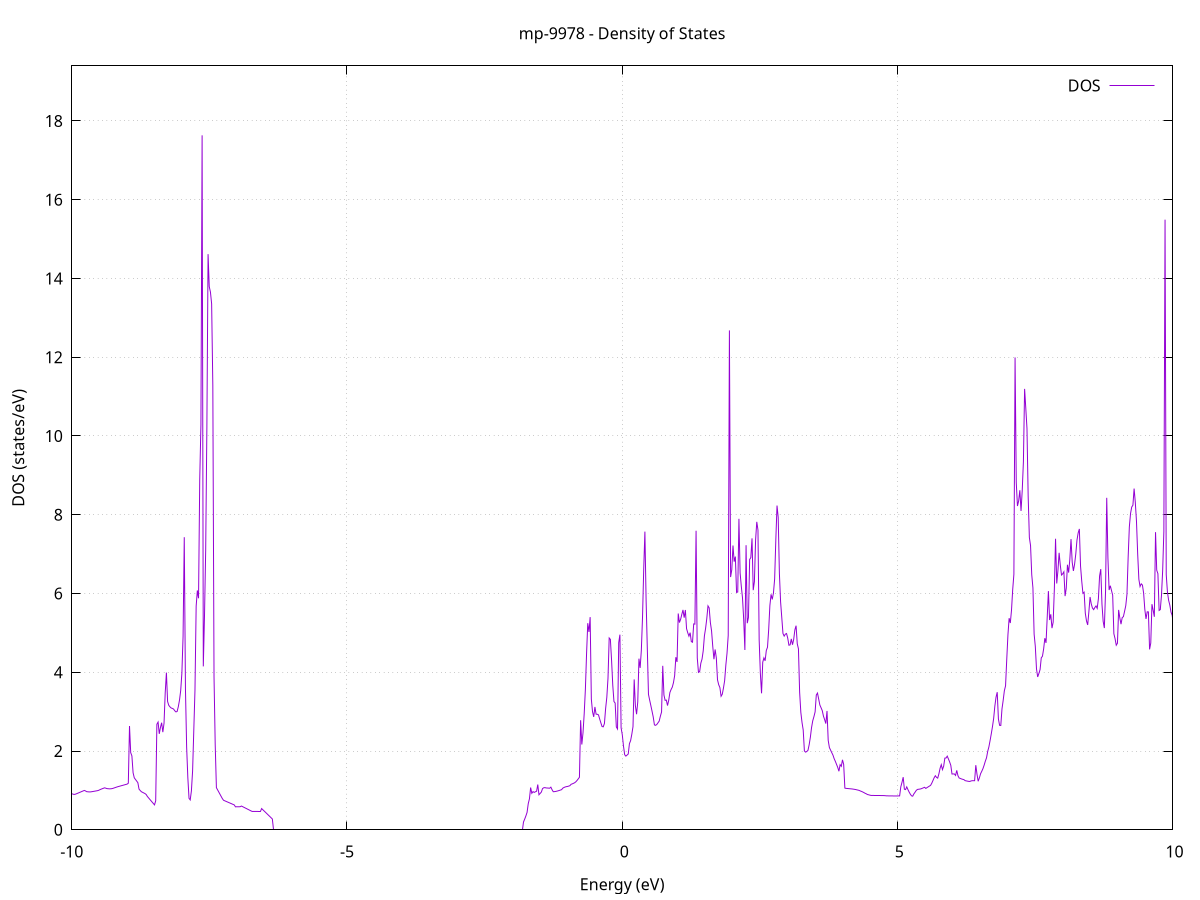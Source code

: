 set title 'mp-9978 - Density of States'
set xlabel 'Energy (eV)'
set ylabel 'DOS (states/eV)'
set grid
set xrange [-10:10]
set yrange [0:19.398]
set xzeroaxis lt -1
set terminal png size 800,600
set output 'mp-9978_dos_gnuplot.png'
plot '-' using 1:2 with lines title 'DOS'
-22.338800 0.000000
-22.317200 0.000000
-22.295500 0.000000
-22.273900 0.000000
-22.252300 0.000000
-22.230600 0.000000
-22.209000 0.000000
-22.187400 0.000000
-22.165800 0.000000
-22.144100 0.000000
-22.122500 0.000000
-22.100900 0.000000
-22.079300 0.000000
-22.057600 0.000000
-22.036000 0.000000
-22.014400 0.000000
-21.992700 0.000000
-21.971100 0.000000
-21.949500 0.000000
-21.927900 0.000000
-21.906200 0.000000
-21.884600 0.000000
-21.863000 0.000000
-21.841400 0.000000
-21.819700 0.000000
-21.798100 0.000000
-21.776500 0.000000
-21.754800 0.000000
-21.733200 0.000000
-21.711600 0.000000
-21.690000 0.000000
-21.668300 0.000000
-21.646700 0.000000
-21.625100 0.000000
-21.603400 0.000000
-21.581800 0.000000
-21.560200 0.000000
-21.538600 0.000000
-21.516900 0.000000
-21.495300 0.000000
-21.473700 0.000000
-21.452100 0.000000
-21.430400 0.000000
-21.408800 0.000000
-21.387200 0.000000
-21.365500 0.000000
-21.343900 0.000000
-21.322300 0.000000
-21.300700 0.000000
-21.279000 0.000000
-21.257400 0.000000
-21.235800 0.000000
-21.214100 0.000000
-21.192500 0.000000
-21.170900 0.000000
-21.149300 0.000000
-21.127600 0.000000
-21.106000 0.000000
-21.084400 0.000000
-21.062800 0.000000
-21.041100 0.000000
-21.019500 0.000000
-20.997900 0.000000
-20.976200 0.000000
-20.954600 0.000000
-20.933000 0.000000
-20.911400 0.000000
-20.889700 0.000000
-20.868100 0.000000
-20.846500 0.000000
-20.824900 0.000000
-20.803200 0.000000
-20.781600 0.000000
-20.760000 0.000000
-20.738300 0.000000
-20.716700 0.000000
-20.695100 0.000000
-20.673500 0.000000
-20.651800 0.000000
-20.630200 0.000000
-20.608600 0.000000
-20.586900 0.000000
-20.565300 0.000000
-20.543700 0.000000
-20.522100 0.000000
-20.500400 0.000000
-20.478800 0.000000
-20.457200 0.000000
-20.435600 0.000000
-20.413900 0.000000
-20.392300 0.000000
-20.370700 54.610000
-20.349000 73.603300
-20.327400 74.141800
-20.305800 122.485400
-20.284200 329.096200
-20.262500 0.000000
-20.240900 0.000000
-20.219300 0.000000
-20.197700 0.000000
-20.176000 0.000000
-20.154400 0.000000
-20.132800 0.000000
-20.111100 0.000000
-20.089500 0.000000
-20.067900 0.000000
-20.046300 0.000000
-20.024600 0.000000
-20.003000 0.000000
-19.981400 0.000000
-19.959700 0.000000
-19.938100 0.000000
-19.916500 0.000000
-19.894900 0.000000
-19.873200 0.000000
-19.851600 0.000000
-19.830000 0.000000
-19.808400 0.000000
-19.786700 0.000000
-19.765100 0.000000
-19.743500 0.000000
-19.721800 0.000000
-19.700200 0.000000
-19.678600 0.000000
-19.657000 0.000000
-19.635300 0.000000
-19.613700 0.000000
-19.592100 0.000000
-19.570500 0.000000
-19.548800 0.000000
-19.527200 0.000000
-19.505600 0.000000
-19.483900 0.000000
-19.462300 0.000000
-19.440700 0.000000
-19.419100 0.000000
-19.397400 0.000000
-19.375800 0.000000
-19.354200 0.000000
-19.332500 0.000000
-19.310900 0.000000
-19.289300 0.000000
-19.267700 0.000000
-19.246000 0.000000
-19.224400 0.000000
-19.202800 0.000000
-19.181200 0.000000
-19.159500 0.000000
-19.137900 0.000000
-19.116300 0.000000
-19.094600 0.000000
-19.073000 0.000000
-19.051400 0.000000
-19.029800 0.000000
-19.008100 0.000000
-18.986500 0.000000
-18.964900 0.000000
-18.943300 0.000000
-18.921600 0.000000
-18.900000 0.000000
-18.878400 0.000000
-18.856700 0.000000
-18.835100 0.000000
-18.813500 0.000000
-18.791900 0.000000
-18.770200 0.000000
-18.748600 0.000000
-18.727000 0.000000
-18.705300 0.000000
-18.683700 0.000000
-18.662100 0.000000
-18.640500 0.000000
-18.618800 0.000000
-18.597200 0.000000
-18.575600 0.000000
-18.554000 0.000000
-18.532300 0.000000
-18.510700 0.000000
-18.489100 0.000000
-18.467400 0.000000
-18.445800 0.000000
-18.424200 0.000000
-18.402600 0.000000
-18.380900 0.000000
-18.359300 0.000000
-18.337700 0.000000
-18.316100 0.000000
-18.294400 0.000000
-18.272800 0.000000
-18.251200 0.000000
-18.229500 0.000000
-18.207900 0.000000
-18.186300 0.000000
-18.164700 0.000000
-18.143000 0.000000
-18.121400 0.000000
-18.099800 0.000000
-18.078100 0.000000
-18.056500 0.000000
-18.034900 0.000000
-18.013300 0.000000
-17.991600 0.000000
-17.970000 0.000000
-17.948400 0.000000
-17.926800 0.000000
-17.905100 0.000000
-17.883500 0.000000
-17.861900 0.000000
-17.840200 0.000000
-17.818600 0.000000
-17.797000 0.000000
-17.775400 0.000000
-17.753700 0.000000
-17.732100 0.000000
-17.710500 0.000000
-17.688900 0.000000
-17.667200 0.000000
-17.645600 0.000000
-17.624000 0.000000
-17.602300 0.000000
-17.580700 0.000000
-17.559100 0.000000
-17.537500 0.000000
-17.515800 0.000000
-17.494200 0.000000
-17.472600 0.000000
-17.450900 0.000000
-17.429300 0.000000
-17.407700 0.000000
-17.386100 0.000000
-17.364400 0.000000
-17.342800 0.000000
-17.321200 0.000000
-17.299600 0.000000
-17.277900 0.000000
-17.256300 0.000000
-17.234700 0.000000
-17.213000 0.000000
-17.191400 0.000000
-17.169800 0.000000
-17.148200 0.000000
-17.126500 0.000000
-17.104900 0.000000
-17.083300 0.000000
-17.061700 0.000000
-17.040000 0.000000
-17.018400 0.000000
-16.996800 0.000000
-16.975100 0.000000
-16.953500 0.000000
-16.931900 0.000000
-16.910300 0.000000
-16.888600 0.000000
-16.867000 0.000000
-16.845400 0.000000
-16.823700 0.000000
-16.802100 0.000000
-16.780500 0.000000
-16.758900 0.000000
-16.737200 0.000000
-16.715600 0.000000
-16.694000 0.000000
-16.672400 0.000000
-16.650700 0.000000
-16.629100 0.000000
-16.607500 0.000000
-16.585800 0.000000
-16.564200 0.000000
-16.542600 0.000000
-16.521000 0.000000
-16.499300 0.000000
-16.477700 0.000000
-16.456100 0.000000
-16.434500 0.000000
-16.412800 0.000000
-16.391200 0.000000
-16.369600 0.000000
-16.347900 0.000000
-16.326300 0.000000
-16.304700 0.000000
-16.283100 0.000000
-16.261400 0.000000
-16.239800 0.000000
-16.218200 0.000000
-16.196500 0.000000
-16.174900 0.000000
-16.153300 0.000000
-16.131700 0.000000
-16.110000 0.000000
-16.088400 0.000000
-16.066800 0.000000
-16.045200 0.000000
-16.023500 0.000000
-16.001900 0.000000
-15.980300 0.000000
-15.958600 0.000000
-15.937000 0.000000
-15.915400 0.000000
-15.893800 0.000000
-15.872100 0.000000
-15.850500 0.000000
-15.828900 0.000000
-15.807300 0.000000
-15.785600 0.000000
-15.764000 0.000000
-15.742400 0.000000
-15.720700 0.000000
-15.699100 0.000000
-15.677500 0.000000
-15.655900 0.000000
-15.634200 0.000000
-15.612600 0.000000
-15.591000 0.000000
-15.569300 0.000000
-15.547700 0.000000
-15.526100 0.000000
-15.504500 0.000000
-15.482800 0.000000
-15.461200 0.000000
-15.439600 0.000000
-15.418000 0.000000
-15.396300 0.000000
-15.374700 0.000000
-15.353100 0.000000
-15.331400 0.000000
-15.309800 0.000000
-15.288200 0.000000
-15.266600 0.000000
-15.244900 0.000000
-15.223300 0.000000
-15.201700 0.000000
-15.180100 0.000000
-15.158400 0.000000
-15.136800 0.000000
-15.115200 0.000000
-15.093500 0.000000
-15.071900 0.000000
-15.050300 0.000000
-15.028700 0.000000
-15.007000 0.000000
-14.985400 0.000000
-14.963800 0.000000
-14.942100 0.000000
-14.920500 0.000000
-14.898900 0.000000
-14.877300 0.000000
-14.855600 0.000000
-14.834000 0.000000
-14.812400 0.000000
-14.790800 0.000000
-14.769100 0.000000
-14.747500 0.000000
-14.725900 0.000000
-14.704200 0.000000
-14.682600 0.000000
-14.661000 0.000000
-14.639400 0.000000
-14.617700 0.000000
-14.596100 0.000000
-14.574500 0.000000
-14.552800 0.000000
-14.531200 0.000000
-14.509600 0.000000
-14.488000 0.000000
-14.466300 0.000000
-14.444700 0.000000
-14.423100 0.000000
-14.401500 0.000000
-14.379800 0.000000
-14.358200 0.000000
-14.336600 0.000000
-14.314900 0.000000
-14.293300 0.000000
-14.271700 0.000000
-14.250100 0.000000
-14.228400 0.000000
-14.206800 0.000000
-14.185200 0.000000
-14.163600 0.000000
-14.141900 0.000000
-14.120300 0.000000
-14.098700 0.000000
-14.077000 0.000000
-14.055400 0.000000
-14.033800 0.000000
-14.012200 0.000000
-13.990500 0.000000
-13.968900 0.000000
-13.947300 0.000000
-13.925600 0.000000
-13.904000 0.000000
-13.882400 0.000000
-13.860800 0.000000
-13.839100 0.000000
-13.817500 0.000000
-13.795900 0.000000
-13.774300 0.000000
-13.752600 0.000000
-13.731000 0.000000
-13.709400 0.000000
-13.687700 0.000000
-13.666100 0.000000
-13.644500 0.000000
-13.622900 0.000000
-13.601200 0.000000
-13.579600 0.000000
-13.558000 0.000000
-13.536400 0.000000
-13.514700 0.000000
-13.493100 0.000000
-13.471500 0.000000
-13.449800 0.000000
-13.428200 0.000000
-13.406600 0.000000
-13.385000 0.000000
-13.363300 0.000000
-13.341700 0.000000
-13.320100 0.000000
-13.298400 0.000000
-13.276800 0.000000
-13.255200 0.000000
-13.233600 0.000000
-13.211900 0.000000
-13.190300 0.000000
-13.168700 0.000000
-13.147100 0.000000
-13.125400 0.000000
-13.103800 0.000000
-13.082200 0.000000
-13.060500 0.000000
-13.038900 0.000000
-13.017300 0.000000
-12.995700 0.000000
-12.974000 0.000000
-12.952400 0.000000
-12.930800 0.000000
-12.909200 0.000000
-12.887500 0.000000
-12.865900 0.000000
-12.844300 0.000000
-12.822600 0.000000
-12.801000 0.000000
-12.779400 0.000000
-12.757800 0.000000
-12.736100 0.000000
-12.714500 0.000000
-12.692900 0.000000
-12.671200 0.000000
-12.649600 0.000000
-12.628000 0.000000
-12.606400 0.000000
-12.584700 0.000000
-12.563100 0.000000
-12.541500 0.000000
-12.519900 0.000000
-12.498200 0.000000
-12.476600 0.000000
-12.455000 0.000000
-12.433300 0.000000
-12.411700 0.000000
-12.390100 0.000000
-12.368500 0.000000
-12.346800 0.000000
-12.325200 0.000000
-12.303600 0.000000
-12.282000 0.000000
-12.260300 0.000000
-12.238700 0.000000
-12.217100 0.000000
-12.195400 0.000000
-12.173800 0.000000
-12.152200 0.000000
-12.130600 0.000000
-12.108900 0.000000
-12.087300 0.000000
-12.065700 0.000000
-12.044000 0.000000
-12.022400 0.000000
-12.000800 0.000000
-11.979200 0.000000
-11.957500 0.000000
-11.935900 0.000000
-11.914300 0.000000
-11.892700 0.000000
-11.871000 0.000000
-11.849400 0.000000
-11.827800 0.000000
-11.806100 0.000000
-11.784500 0.000000
-11.762900 0.000000
-11.741300 0.000000
-11.719600 0.000000
-11.698000 0.000000
-11.676400 0.000000
-11.654800 0.000000
-11.633100 0.000000
-11.611500 0.000000
-11.589900 0.000000
-11.568200 0.000000
-11.546600 0.000000
-11.525000 0.000000
-11.503400 0.000000
-11.481700 0.000000
-11.460100 0.000000
-11.438500 0.000000
-11.416800 0.000000
-11.395200 0.000000
-11.373600 0.000000
-11.352000 0.000000
-11.330300 0.000000
-11.308700 0.000000
-11.287100 0.000000
-11.265500 0.000000
-11.243800 0.000000
-11.222200 0.000000
-11.200600 0.000000
-11.178900 0.000000
-11.157300 0.000000
-11.135700 0.000000
-11.114100 0.000000
-11.092400 0.000000
-11.070800 0.000000
-11.049200 0.000000
-11.027600 0.000000
-11.005900 0.000000
-10.984300 0.000000
-10.962700 0.000000
-10.941000 0.000000
-10.919400 0.000000
-10.897800 0.000000
-10.876200 0.000000
-10.854500 0.000000
-10.832900 0.000000
-10.811300 0.000000
-10.789600 0.000000
-10.768000 0.000000
-10.746400 0.000000
-10.724800 0.000000
-10.703100 0.000000
-10.681500 0.000000
-10.659900 0.000000
-10.638300 0.000000
-10.616600 0.000000
-10.595000 0.000000
-10.573400 0.000000
-10.551700 0.000000
-10.530100 0.000000
-10.508500 0.000000
-10.486900 0.000000
-10.465200 0.000000
-10.443600 0.000000
-10.422000 0.000000
-10.400400 0.000000
-10.378700 0.000000
-10.357100 0.000000
-10.335500 0.467600
-10.313800 0.725100
-10.292200 0.773200
-10.270600 0.898600
-10.249000 0.976800
-10.227300 0.955400
-10.205700 0.862800
-10.184100 0.863600
-10.162400 0.864300
-10.140800 0.869900
-10.119200 0.890200
-10.097600 0.924100
-10.075900 0.959200
-10.054300 0.994300
-10.032700 0.961200
-10.011100 0.920500
-9.989400 0.910300
-9.967800 0.900100
-9.946200 0.898700
-9.924500 0.908900
-9.902900 0.921700
-9.881300 0.934500
-9.859700 0.947300
-9.838000 0.960100
-9.816400 0.972900
-9.794800 0.985700
-9.773200 0.999100
-9.751500 0.986900
-9.729900 0.967800
-9.708300 0.964800
-9.686600 0.961800
-9.665000 0.961300
-9.643400 0.965500
-9.621800 0.970800
-9.600100 0.976200
-9.578500 0.981600
-9.556900 0.987000
-9.535200 0.992400
-9.513600 1.000700
-9.492000 1.016000
-9.470400 1.029700
-9.448700 1.041400
-9.427100 1.053100
-9.405500 1.064800
-9.383900 1.057400
-9.362200 1.045900
-9.340600 1.042600
-9.319000 1.039700
-9.297300 1.040500
-9.275700 1.043300
-9.254100 1.050800
-9.232500 1.061300
-9.210800 1.071800
-9.189200 1.082300
-9.167600 1.092200
-9.146000 1.100800
-9.124300 1.109200
-9.102700 1.117600
-9.081100 1.126000
-9.059400 1.134500
-9.037800 1.142900
-9.016200 1.151300
-8.994600 1.159700
-8.972900 1.182800
-8.951300 2.634500
-8.929700 1.958700
-8.908000 1.876500
-8.886400 1.449200
-8.864800 1.319600
-8.843200 1.278600
-8.821500 1.237600
-8.799900 1.196500
-8.778300 1.032500
-8.756700 0.997100
-8.735000 0.966100
-8.713400 0.950300
-8.691800 0.934900
-8.670100 0.919500
-8.648500 0.896000
-8.626900 0.845800
-8.605300 0.810200
-8.583600 0.774600
-8.562000 0.738900
-8.540400 0.703300
-8.518700 0.667700
-8.497100 0.632100
-8.475500 0.735300
-8.453900 2.680200
-8.432200 2.735500
-8.410600 2.436000
-8.389000 2.599100
-8.367400 2.718700
-8.345700 2.479400
-8.324100 2.705700
-8.302500 3.476300
-8.280800 3.990000
-8.259200 3.256700
-8.237600 3.159200
-8.216000 3.121400
-8.194300 3.092700
-8.172700 3.081500
-8.151100 3.066100
-8.129500 3.022400
-8.107800 2.993300
-8.086200 3.003500
-8.064600 3.124600
-8.042900 3.293500
-8.021300 3.535200
-7.999700 3.976700
-7.978100 4.907700
-7.956400 7.429200
-7.934800 3.579200
-7.913200 2.094900
-7.891500 1.323600
-7.869900 0.799000
-7.848300 0.758200
-7.826700 0.987700
-7.805000 1.491100
-7.783400 2.519000
-7.761800 3.543500
-7.740200 5.682100
-7.718500 6.077700
-7.696900 5.878900
-7.675300 8.888800
-7.653600 10.285300
-7.632000 17.634600
-7.610400 4.148700
-7.588800 5.422400
-7.567100 7.101200
-7.545500 10.223800
-7.523900 14.617800
-7.502300 13.792600
-7.480600 13.652600
-7.459000 13.353800
-7.437400 11.277700
-7.415700 3.885200
-7.394100 2.164900
-7.372500 1.068900
-7.350900 1.013500
-7.329200 0.958100
-7.307600 0.902600
-7.286000 0.847200
-7.264300 0.791700
-7.242700 0.749200
-7.221100 0.736100
-7.199500 0.723000
-7.177800 0.709900
-7.156200 0.696800
-7.134600 0.683700
-7.113000 0.670600
-7.091300 0.657500
-7.069700 0.644400
-7.048100 0.631300
-7.026400 0.583200
-7.004800 0.583700
-6.983200 0.584300
-6.961600 0.584800
-6.939900 0.585300
-6.918300 0.602900
-6.896700 0.587700
-6.875100 0.572400
-6.853400 0.557100
-6.831800 0.541800
-6.810200 0.526500
-6.788500 0.511200
-6.766900 0.495900
-6.745300 0.480600
-6.723700 0.466400
-6.702000 0.466100
-6.680400 0.465800
-6.658800 0.465500
-6.637100 0.465200
-6.615500 0.465000
-6.593900 0.464700
-6.572300 0.464400
-6.550600 0.538900
-6.529000 0.509500
-6.507400 0.480200
-6.485800 0.450800
-6.464100 0.421400
-6.442500 0.392000
-6.420900 0.362600
-6.399200 0.333300
-6.377600 0.303900
-6.356000 0.274500
-6.334400 0.000000
-6.312700 0.000000
-6.291100 0.000000
-6.269500 0.000000
-6.247900 0.000000
-6.226200 0.000000
-6.204600 0.000000
-6.183000 0.000000
-6.161300 0.000000
-6.139700 0.000000
-6.118100 0.000000
-6.096500 0.000000
-6.074800 0.000000
-6.053200 0.000000
-6.031600 0.000000
-6.009900 0.000000
-5.988300 0.000000
-5.966700 0.000000
-5.945100 0.000000
-5.923400 0.000000
-5.901800 0.000000
-5.880200 0.000000
-5.858600 0.000000
-5.836900 0.000000
-5.815300 0.000000
-5.793700 0.000000
-5.772000 0.000000
-5.750400 0.000000
-5.728800 0.000000
-5.707200 0.000000
-5.685500 0.000000
-5.663900 0.000000
-5.642300 0.000000
-5.620700 0.000000
-5.599000 0.000000
-5.577400 0.000000
-5.555800 0.000000
-5.534100 0.000000
-5.512500 0.000000
-5.490900 0.000000
-5.469300 0.000000
-5.447600 0.000000
-5.426000 0.000000
-5.404400 0.000000
-5.382700 0.000000
-5.361100 0.000000
-5.339500 0.000000
-5.317900 0.000000
-5.296200 0.000000
-5.274600 0.000000
-5.253000 0.000000
-5.231400 0.000000
-5.209700 0.000000
-5.188100 0.000000
-5.166500 0.000000
-5.144800 0.000000
-5.123200 0.000000
-5.101600 0.000000
-5.080000 0.000000
-5.058300 0.000000
-5.036700 0.000000
-5.015100 0.000000
-4.993500 0.000000
-4.971800 0.000000
-4.950200 0.000000
-4.928600 0.000000
-4.906900 0.000000
-4.885300 0.000000
-4.863700 0.000000
-4.842100 0.000000
-4.820400 0.000000
-4.798800 0.000000
-4.777200 0.000000
-4.755500 0.000000
-4.733900 0.000000
-4.712300 0.000000
-4.690700 0.000000
-4.669000 0.000000
-4.647400 0.000000
-4.625800 0.000000
-4.604200 0.000000
-4.582500 0.000000
-4.560900 0.000000
-4.539300 0.000000
-4.517600 0.000000
-4.496000 0.000000
-4.474400 0.000000
-4.452800 0.000000
-4.431100 0.000000
-4.409500 0.000000
-4.387900 0.000000
-4.366300 0.000000
-4.344600 0.000000
-4.323000 0.000000
-4.301400 0.000000
-4.279700 0.000000
-4.258100 0.000000
-4.236500 0.000000
-4.214900 0.000000
-4.193200 0.000000
-4.171600 0.000000
-4.150000 0.000000
-4.128300 0.000000
-4.106700 0.000000
-4.085100 0.000000
-4.063500 0.000000
-4.041800 0.000000
-4.020200 0.000000
-3.998600 0.000000
-3.977000 0.000000
-3.955300 0.000000
-3.933700 0.000000
-3.912100 0.000000
-3.890400 0.000000
-3.868800 0.000000
-3.847200 0.000000
-3.825600 0.000000
-3.803900 0.000000
-3.782300 0.000000
-3.760700 0.000000
-3.739100 0.000000
-3.717400 0.000000
-3.695800 0.000000
-3.674200 0.000000
-3.652500 0.000000
-3.630900 0.000000
-3.609300 0.000000
-3.587700 0.000000
-3.566000 0.000000
-3.544400 0.000000
-3.522800 0.000000
-3.501100 0.000000
-3.479500 0.000000
-3.457900 0.000000
-3.436300 0.000000
-3.414600 0.000000
-3.393000 0.000000
-3.371400 0.000000
-3.349800 0.000000
-3.328100 0.000000
-3.306500 0.000000
-3.284900 0.000000
-3.263200 0.000000
-3.241600 0.000000
-3.220000 0.000000
-3.198400 0.000000
-3.176700 0.000000
-3.155100 0.000000
-3.133500 0.000000
-3.111900 0.000000
-3.090200 0.000000
-3.068600 0.000000
-3.047000 0.000000
-3.025300 0.000000
-3.003700 0.000000
-2.982100 0.000000
-2.960500 0.000000
-2.938800 0.000000
-2.917200 0.000000
-2.895600 0.000000
-2.873900 0.000000
-2.852300 0.000000
-2.830700 0.000000
-2.809100 0.000000
-2.787400 0.000000
-2.765800 0.000000
-2.744200 0.000000
-2.722600 0.000000
-2.700900 0.000000
-2.679300 0.000000
-2.657700 0.000000
-2.636000 0.000000
-2.614400 0.000000
-2.592800 0.000000
-2.571200 0.000000
-2.549500 0.000000
-2.527900 0.000000
-2.506300 0.000000
-2.484700 0.000000
-2.463000 0.000000
-2.441400 0.000000
-2.419800 0.000000
-2.398100 0.000000
-2.376500 0.000000
-2.354900 0.000000
-2.333300 0.000000
-2.311600 0.000000
-2.290000 0.000000
-2.268400 0.000000
-2.246700 0.000000
-2.225100 0.000000
-2.203500 0.000000
-2.181900 0.000000
-2.160200 0.000000
-2.138600 0.000000
-2.117000 0.000000
-2.095400 0.000000
-2.073700 0.000000
-2.052100 0.000000
-2.030500 0.000000
-2.008800 0.000000
-1.987200 0.000000
-1.965600 0.000000
-1.944000 0.000000
-1.922300 0.000000
-1.900700 0.000000
-1.879100 0.000000
-1.857400 0.000000
-1.835800 0.000000
-1.814200 0.000000
-1.792600 0.195800
-1.770900 0.270400
-1.749300 0.350400
-1.727700 0.440900
-1.706100 0.662600
-1.684400 0.787300
-1.662800 1.072800
-1.641200 0.926300
-1.619500 0.969400
-1.597900 0.949000
-1.576300 0.964500
-1.554700 0.978700
-1.533000 1.148200
-1.511400 0.889000
-1.489800 0.922800
-1.468200 0.956700
-1.446500 1.045700
-1.424900 1.066400
-1.403300 1.071000
-1.381600 1.062000
-1.360000 1.060300
-1.338400 1.058200
-1.316800 1.055700
-1.295100 1.082000
-1.273500 1.017700
-1.251900 0.966900
-1.230200 0.968300
-1.208600 0.973400
-1.187000 0.980400
-1.165400 0.988700
-1.143700 0.998000
-1.122100 1.008500
-1.100500 1.017800
-1.078900 1.056100
-1.057200 1.073800
-1.035600 1.086700
-1.014000 1.094800
-0.992300 1.100400
-0.970700 1.109300
-0.949100 1.120100
-0.927500 1.155100
-0.905800 1.166200
-0.884200 1.179700
-0.862600 1.194800
-0.841000 1.218700
-0.819300 1.252900
-0.797700 1.292200
-0.776100 1.333000
-0.754400 2.781600
-0.732800 2.164900
-0.711200 2.461900
-0.689600 2.944500
-0.667900 3.568600
-0.646300 4.480200
-0.624700 5.245600
-0.603000 5.023000
-0.581400 5.400100
-0.559800 3.317500
-0.538200 2.997300
-0.516500 2.866700
-0.494900 3.119000
-0.473300 2.935600
-0.451700 2.933000
-0.430000 2.917900
-0.408400 2.813500
-0.386800 2.715500
-0.365100 2.621700
-0.343500 2.614300
-0.321900 2.698700
-0.300300 3.077500
-0.278600 3.362600
-0.257000 3.850400
-0.235400 4.870200
-0.213800 4.834300
-0.192100 4.303000
-0.170500 3.671500
-0.148900 3.257700
-0.127200 3.218300
-0.105600 2.611700
-0.084000 2.559800
-0.062400 4.750300
-0.040700 4.954700
-0.019100 2.589900
0.002500 2.413200
0.024200 2.126900
0.045800 1.906900
0.067400 1.870600
0.089000 1.896300
0.110700 1.924200
0.132300 2.186500
0.153900 2.263500
0.175500 2.424700
0.197200 2.618300
0.218800 3.818000
0.240400 3.152400
0.262100 2.934000
0.283700 3.244700
0.305300 4.345200
0.326900 4.111100
0.348600 4.553300
0.370200 5.393400
0.391800 6.608500
0.413400 7.570600
0.435100 5.846100
0.456700 4.640000
0.478300 3.439100
0.500000 3.292500
0.521600 3.153200
0.543200 3.011100
0.564800 2.864200
0.586500 2.662900
0.608100 2.652300
0.629700 2.673900
0.651400 2.716300
0.673000 2.759400
0.694600 2.883700
0.716200 2.990800
0.737900 4.163700
0.759500 3.421600
0.781100 3.285400
0.802700 3.293000
0.824400 3.154300
0.846000 3.287500
0.867600 3.485200
0.889300 3.561900
0.910900 3.621400
0.932500 3.736000
0.954100 3.915500
0.975800 4.382300
0.997400 4.261100
1.019000 5.492000
1.040600 5.261500
1.062300 5.342300
1.083900 5.468500
1.105500 5.583700
1.127200 5.386400
1.148800 5.580900
1.170400 5.106300
1.192000 5.003400
1.213700 4.915900
1.235300 5.005400
1.256900 4.778100
1.278600 4.762700
1.300200 5.227300
1.321800 5.221900
1.343400 7.592800
1.365100 4.363700
1.386700 3.997400
1.408300 4.015700
1.429900 4.230700
1.451600 4.334600
1.473200 4.544700
1.494800 4.925300
1.516500 5.116500
1.538100 5.365500
1.559700 5.686000
1.581300 5.634300
1.603000 5.262500
1.624600 5.050700
1.646200 4.662700
1.667800 4.330400
1.689500 4.579100
1.711100 4.367000
1.732700 3.807900
1.754400 3.683500
1.776000 3.610900
1.797600 3.389800
1.819200 3.441200
1.840900 3.598200
1.862500 3.789400
1.884100 4.180100
1.905800 4.487600
1.927400 4.933900
1.949000 12.680900
1.970600 6.417700
1.992300 6.602200
2.013900 7.219000
2.035500 6.808400
2.057100 6.937200
2.078800 6.027300
2.100400 6.038100
2.122000 7.896100
2.143700 6.519000
2.165300 6.181500
2.186900 5.888200
2.208500 5.342400
2.230200 4.565000
2.251800 7.226200
2.273400 5.246100
2.295000 5.389700
2.316700 6.863900
2.338300 6.912200
2.359900 7.399500
2.381600 6.084600
2.403200 6.301900
2.424800 7.360500
2.446400 7.819000
2.468100 7.610100
2.489700 4.822200
2.511300 3.971200
2.533000 3.464800
2.554600 4.255200
2.576200 4.365400
2.597800 4.290800
2.619500 4.551900
2.641100 4.636000
2.662700 5.085700
2.684300 5.693200
2.706000 5.978500
2.727600 5.849700
2.749200 6.012500
2.770900 6.368400
2.792500 7.370500
2.814100 8.232400
2.835700 7.933900
2.857400 6.504700
2.879000 5.787900
2.900600 5.386100
2.922200 4.984200
2.943900 4.917800
2.965500 4.968000
2.987100 4.983500
3.008800 4.866300
3.030400 4.686300
3.052000 4.695100
3.073600 4.846600
3.095300 4.699100
3.116900 4.832400
3.138500 5.076400
3.160200 5.182400
3.181800 4.723800
3.203400 4.594800
3.225000 3.492800
3.246700 2.982200
3.268300 2.725200
3.289900 2.533900
3.311500 2.001700
3.333200 1.971800
3.354800 1.987000
3.376400 2.017300
3.398100 2.159500
3.419700 2.346900
3.441300 2.592800
3.462900 2.766100
3.484600 2.872200
3.506200 2.993200
3.527800 3.421700
3.549400 3.471600
3.571100 3.318500
3.592700 3.167900
3.614300 3.098900
3.636000 3.026300
3.657600 2.887200
3.679200 2.796900
3.700800 2.696400
3.722500 3.017400
3.744100 2.270500
3.765700 2.088000
3.787400 2.022400
3.809000 1.958400
3.830600 1.895900
3.852200 1.806000
3.873900 1.737100
3.895500 1.661200
3.917100 1.584300
3.938700 1.486300
3.960400 1.652900
3.982000 1.612200
4.003600 1.776600
4.025300 1.658500
4.046900 1.058100
4.068500 1.051500
4.090100 1.048500
4.111800 1.045500
4.133400 1.042500
4.155000 1.039500
4.176700 1.036600
4.198300 1.032200
4.219900 1.027300
4.241500 1.022100
4.263200 1.014500
4.284800 1.007300
4.306400 0.999800
4.328000 0.985200
4.349700 0.973900
4.371300 0.959700
4.392900 0.944200
4.414600 0.926600
4.436200 0.913200
4.457800 0.894900
4.479400 0.888100
4.501100 0.879500
4.522700 0.872300
4.544300 0.871900
4.565900 0.871500
4.587600 0.871000
4.609200 0.870600
4.630800 0.870500
4.652500 0.871200
4.674100 0.870500
4.695700 0.869400
4.717300 0.868200
4.739000 0.868600
4.760600 0.867500
4.782200 0.865500
4.803900 0.861300
4.825500 0.861100
4.847100 0.860900
4.868700 0.860600
4.890400 0.860400
4.912000 0.860100
4.933600 0.858200
4.955200 0.858500
4.976900 0.858800
4.998500 0.859200
5.020100 0.859700
5.041800 0.860200
5.063400 1.091100
5.085000 1.204700
5.106600 1.336100
5.128300 1.029900
5.149900 1.020700
5.171500 1.089200
5.193100 1.019200
5.214800 0.957300
5.236400 0.903600
5.258000 0.861600
5.279700 0.853400
5.301300 0.912200
5.322900 0.954400
5.344500 1.000400
5.366200 1.024700
5.387800 1.029300
5.409400 1.033300
5.431100 1.040400
5.452700 1.053200
5.474300 1.066000
5.495900 1.078600
5.517600 1.050400
5.539200 1.070300
5.560800 1.089600
5.582400 1.108600
5.604100 1.127000
5.625700 1.181400
5.647300 1.249900
5.669000 1.320400
5.690600 1.372400
5.712200 1.331300
5.733800 1.311400
5.755500 1.420100
5.777100 1.562300
5.798700 1.653400
5.820300 1.527800
5.842000 1.614000
5.863600 1.819800
5.885200 1.822900
5.906900 1.870000
5.928500 1.798900
5.950100 1.724500
5.971700 1.636600
5.993400 1.415800
6.015000 1.418100
6.036600 1.417200
6.058300 1.379800
6.079900 1.508900
6.101500 1.373600
6.123100 1.315100
6.144800 1.303500
6.166400 1.290600
6.188000 1.281300
6.209600 1.273300
6.231300 1.248100
6.252900 1.241400
6.274500 1.235000
6.296200 1.229000
6.317800 1.227100
6.339400 1.240000
6.361000 1.246200
6.382700 1.245700
6.404300 1.245900
6.425900 1.640300
6.447500 1.413100
6.469200 1.232200
6.490800 1.316700
6.512400 1.422200
6.534100 1.484200
6.555700 1.551900
6.577300 1.639800
6.598900 1.741200
6.620600 1.826600
6.642200 1.991000
6.663800 2.105100
6.685500 2.264100
6.707100 2.435700
6.728700 2.618100
6.750300 2.825200
6.772000 3.139500
6.793600 3.367500
6.815200 3.493900
6.836800 2.814100
6.858500 2.651100
6.880100 2.649300
6.901700 3.069500
6.923400 3.286200
6.945000 3.531200
6.966600 3.655800
6.988200 4.322400
7.009900 4.950300
7.031500 5.373100
7.053100 5.250500
7.074700 5.576900
7.096400 6.098700
7.118000 6.487700
7.139600 11.993600
7.161300 8.814400
7.182900 8.221500
7.204500 8.348000
7.226100 8.621600
7.247800 8.095800
7.269400 8.608700
7.291000 9.345000
7.312700 11.195900
7.334300 10.704400
7.355900 10.188600
7.377500 8.473000
7.399200 7.423400
7.420800 7.215700
7.442400 6.478000
7.464000 6.142700
7.485700 4.967400
7.507300 4.657800
7.528900 4.084100
7.550600 3.881100
7.572200 3.969300
7.593800 4.067300
7.615400 4.365200
7.637100 4.407000
7.658700 4.592700
7.680300 4.864600
7.701900 4.745700
7.723600 5.397800
7.745200 6.061200
7.766800 5.326600
7.788500 5.472200
7.810100 5.120300
7.831700 5.271300
7.853300 6.116000
7.875000 7.390400
7.896600 6.254200
7.918200 6.580900
7.939900 7.033100
7.961500 6.717300
7.983100 6.468700
8.004700 6.499200
8.026400 6.551500
8.048000 5.933500
8.069600 6.133900
8.091200 6.729800
8.112900 6.530900
8.134500 6.865300
8.156100 7.381000
8.177800 6.792900
8.199400 6.572900
8.221000 6.745500
8.242600 7.002400
8.264300 7.354800
8.285900 7.537700
8.307500 7.639400
8.329100 6.696000
8.350800 6.314200
8.372400 6.004400
8.394000 6.032900
8.415700 5.498900
8.437300 5.302900
8.458900 5.201900
8.480500 5.536900
8.502200 5.910800
8.523800 5.735800
8.545400 5.630800
8.567100 5.590400
8.588700 5.642800
8.610300 5.683500
8.631900 5.622600
8.653600 5.867300
8.675200 6.444300
8.696800 6.619800
8.718400 5.730800
8.740100 5.291800
8.761700 5.122400
8.783300 6.048900
8.805000 8.429900
8.826600 6.906700
8.848200 6.088300
8.869800 6.197800
8.891500 6.076900
8.913100 5.956500
8.934700 4.978600
8.956300 4.852800
8.978000 4.686400
8.999600 4.736500
9.021200 5.583400
9.042900 5.377800
9.064500 5.221500
9.086100 5.387700
9.107700 5.412100
9.129400 5.547900
9.151000 5.691500
9.172600 5.980100
9.194300 6.924200
9.215900 7.690200
9.237500 8.030100
9.259100 8.195300
9.280800 8.242300
9.302400 8.664100
9.324000 8.317000
9.345600 7.833100
9.367300 7.005500
9.388900 6.361200
9.410500 6.176400
9.432200 6.244900
9.453800 6.213300
9.475400 6.007800
9.497000 5.598100
9.518700 5.353500
9.540300 5.534500
9.561900 5.532800
9.583500 4.580600
9.605200 4.742000
9.626800 5.728500
9.648400 5.573300
9.670100 5.408900
9.691700 7.558300
9.713300 6.592500
9.734900 6.503400
9.756600 5.569600
9.778200 5.590500
9.799800 5.953800
9.821500 6.590200
9.843100 7.578500
9.864700 15.493000
9.886300 6.482100
9.908000 6.036800
9.929600 5.827800
9.951200 5.704600
9.972800 5.526400
9.994500 5.444100
10.016100 5.190300
10.037700 5.163900
10.059400 4.882900
10.081000 5.315600
10.102600 5.553100
10.124200 5.106400
10.145900 5.034100
10.167500 5.050200
10.189100 5.283100
10.210700 4.921600
10.232400 4.692900
10.254000 4.701700
10.275600 4.676500
10.297300 4.679200
10.318900 4.764700
10.340500 4.742100
10.362100 4.750200
10.383800 5.133400
10.405400 5.127600
10.427000 4.814300
10.448700 3.201300
10.470300 1.832700
10.491900 1.816800
10.513500 1.793500
10.535200 1.277700
10.556800 1.291100
10.578400 1.305800
10.600000 1.590900
10.621700 1.726200
10.643300 1.869400
10.664900 2.160300
10.686600 2.260900
10.708200 1.427000
10.729800 1.390400
10.751400 1.359400
10.773100 1.333800
10.794700 1.312700
10.816300 1.318100
10.838000 1.327400
10.859600 1.337500
10.881200 1.347000
10.902800 1.359800
10.924500 1.530700
10.946100 1.538100
10.967700 1.567100
10.989300 1.386700
11.011000 1.403900
11.032600 1.421000
11.054200 1.437700
11.075900 1.480300
11.097500 1.512900
11.119100 1.547100
11.140700 1.656900
11.162400 1.640400
11.184000 1.583200
11.205600 1.503000
11.227200 1.523800
11.248900 1.615600
11.270500 1.625600
11.292100 1.619500
11.313800 1.613400
11.335400 1.613900
11.357000 1.553000
11.378600 1.515300
11.400300 1.470700
11.421900 1.687200
11.443500 1.744500
11.465200 1.765400
11.486800 1.690000
11.508400 1.764000
11.530000 1.802000
11.551700 1.852600
11.573300 2.088100
11.594900 2.374800
11.616500 2.609900
11.638200 2.732500
11.659800 2.522900
11.681400 2.631400
11.703100 2.734700
11.724700 2.865500
11.746300 2.958500
11.767900 3.076700
11.789600 3.176400
11.811200 3.784900
11.832800 3.948700
11.854400 4.089400
11.876100 4.033800
11.897700 3.856700
11.919300 3.754300
11.941000 3.551100
11.962600 3.296900
11.984200 2.751000
12.005800 2.571000
12.027500 2.425400
12.049100 2.335400
12.070700 2.310200
12.092400 2.316800
12.114000 2.352700
12.135600 2.746900
12.157200 2.367600
12.178900 2.686300
12.200500 3.654400
12.222100 4.352800
12.243700 6.244200
12.265400 4.472600
12.287000 4.415300
12.308600 4.367000
12.330300 4.174800
12.351900 3.882200
12.373500 3.517800
12.395100 3.475000
12.416800 3.377700
12.438400 3.267000
12.460000 3.076500
12.481600 3.200900
12.503300 2.981600
12.524900 2.799500
12.546500 2.646900
12.568200 3.015500
12.589800 3.067800
12.611400 2.942800
12.633000 3.223200
12.654700 3.111400
12.676300 3.342300
12.697900 3.376500
12.719600 3.472400
12.741200 3.299800
12.762800 3.358700
12.784400 3.438100
12.806100 3.928800
12.827700 3.804700
12.849300 3.762700
12.870900 3.158000
12.892600 2.662800
12.914200 2.988300
12.935800 2.826700
12.957500 2.882500
12.979100 3.039100
13.000700 3.035300
13.022300 3.242000
13.044000 3.283500
13.065600 3.451400
13.087200 3.536200
13.108800 3.486400
13.130500 3.582300
13.152100 3.962400
13.173700 4.267100
13.195400 4.905900
13.217000 5.023000
13.238600 5.099700
13.260200 5.006300
13.281900 4.780000
13.303500 4.109600
13.325100 4.334100
13.346800 4.644300
13.368400 4.940200
13.390000 5.124500
13.411600 4.745100
13.433300 4.388600
13.454900 4.100700
13.476500 3.812000
13.498100 4.152300
13.519800 4.096100
13.541400 3.926400
13.563000 3.688100
13.584700 3.468400
13.606300 3.407300
13.627900 3.343000
13.649500 3.274200
13.671200 3.320500
13.692800 3.871400
13.714400 4.215400
13.736000 4.662400
13.757700 4.962600
13.779300 5.058800
13.800900 5.178000
13.822600 5.430000
13.844200 5.071600
13.865800 4.743100
13.887400 5.025000
13.909100 4.855000
13.930700 4.545600
13.952300 4.248700
13.974000 4.104800
13.995600 4.674500
14.017200 4.731800
14.038800 4.851200
14.060500 4.561700
14.082100 4.498300
14.103700 4.150300
14.125300 4.102900
14.147000 3.693500
14.168600 3.457300
14.190200 3.344600
14.211900 3.341900
14.233500 3.355200
14.255100 3.685400
14.276700 3.665000
14.298400 3.467400
14.320000 3.457800
14.341600 3.493600
14.363200 4.026500
14.384900 3.909100
14.406500 4.095500
14.428100 3.995400
14.449800 4.013900
14.471400 4.120400
14.493000 4.214000
14.514600 4.427500
14.536300 5.000600
14.557900 4.857000
14.579500 4.720800
14.601200 4.445400
14.622800 4.058900
14.644400 4.324100
14.666000 4.785200
14.687700 5.307800
14.709300 4.438900
14.730900 4.696500
14.752500 4.708700
14.774200 4.731300
14.795800 5.041200
14.817400 4.498900
14.839100 4.500600
14.860700 4.440700
14.882300 5.514800
14.903900 4.998100
14.925600 4.925300
14.947200 5.083700
14.968800 4.909700
14.990400 4.909100
15.012100 4.963000
15.033700 4.881600
15.055300 4.674800
15.077000 4.652700
15.098600 4.682900
15.120200 5.613100
15.141800 6.226500
15.163500 6.227800
15.185100 6.555700
15.206700 6.607500
15.228400 6.517200
15.250000 5.755900
15.271600 5.711100
15.293200 5.057400
15.314900 4.078300
15.336500 3.894700
15.358100 3.685600
15.379700 3.330000
15.401400 3.326900
15.423000 3.283600
15.444600 3.250300
15.466300 3.226800
15.487900 3.221000
15.509500 3.223800
15.531100 3.445400
15.552800 3.838000
15.574400 4.246400
15.596000 4.339400
15.617600 4.800400
15.639300 4.977000
15.660900 4.778400
15.682500 5.715900
15.704200 5.474800
15.725800 5.409700
15.747400 5.575300
15.769000 6.020900
15.790700 6.626500
15.812300 5.827500
15.833900 5.647500
15.855600 6.320800
15.877200 5.526100
15.898800 5.206700
15.920400 5.279200
15.942100 5.176100
15.963700 4.943500
15.985300 4.909300
16.006900 4.650400
16.028600 4.405400
16.050200 4.203200
16.071800 4.002400
16.093500 3.816600
16.115100 3.671600
16.136700 3.535200
16.158300 3.785000
16.180000 3.792900
16.201600 3.539100
16.223200 3.614300
16.244800 4.526800
16.266500 4.232100
16.288100 3.918600
16.309700 3.591600
16.331400 4.694800
16.353000 3.386000
16.374600 4.011900
16.396200 3.789700
16.417900 3.439100
16.439500 3.051100
16.461100 3.013300
16.482800 2.950200
16.504400 2.851700
16.526000 2.743500
16.547600 3.009800
16.569300 3.318700
16.590900 3.300500
16.612500 3.314200
16.634100 3.486700
16.655800 3.633600
16.677400 3.714500
16.699000 3.987500
16.720700 4.140300
16.742300 4.075500
16.763900 4.172400
16.785500 4.314200
16.807200 4.381500
16.828800 4.474800
16.850400 4.601900
16.872100 4.828700
16.893700 5.055500
16.915300 5.287400
16.936900 5.331200
16.958600 6.390500
16.980200 5.722200
17.001800 5.467400
17.023400 5.396100
17.045100 5.346100
17.066700 5.331100
17.088300 5.298300
17.110000 5.053800
17.131600 4.883900
17.153200 5.085600
17.174800 4.998200
17.196500 4.624500
17.218100 4.678600
17.239700 4.913000
17.261300 5.268500
17.283000 5.755000
17.304600 5.283900
17.326200 4.704200
17.347900 3.995700
17.369500 3.831500
17.391100 3.650800
17.412700 3.477100
17.434400 3.434100
17.456000 3.392500
17.477600 3.214100
17.499300 2.910000
17.520900 2.983100
17.542500 3.110300
17.564100 3.167400
17.585800 3.298600
17.607400 3.382400
17.629000 3.844700
17.650600 4.224800
17.672300 4.655800
17.693900 5.193300
17.715500 6.375800
17.737200 4.608300
17.758800 5.136800
17.780400 4.168400
17.802000 3.668600
17.823700 3.649800
17.845300 2.974600
17.866900 2.599100
17.888500 2.191500
17.910200 2.090000
17.931800 2.010100
17.953400 2.237100
17.975100 2.546300
17.996700 2.590300
18.018300 2.778700
18.039900 2.796500
18.061600 2.732700
18.083200 2.712600
18.104800 2.701000
18.126500 2.671300
18.148100 2.656000
18.169700 3.051800
18.191300 4.273500
18.213000 3.022400
18.234600 2.437700
18.256200 1.927000
18.277800 1.708700
18.299500 1.347200
18.321100 1.253700
18.342700 1.171100
18.364400 1.092700
18.386000 1.016000
18.407600 0.935800
18.429200 0.944200
18.450900 0.764100
18.472500 0.701900
18.494100 0.589100
18.515700 0.490000
18.537400 0.431400
18.559000 0.275500
18.580600 0.184600
18.602300 0.167700
18.623900 0.152000
18.645500 0.137000
18.667100 0.122700
18.688800 0.109100
18.710400 0.096100
18.732000 0.083900
18.753700 0.072400
18.775300 0.061500
18.796900 0.051400
18.818500 0.041900
18.840200 0.033200
18.861800 0.025100
18.883400 0.017800
18.905000 0.011100
18.926700 0.005200
18.948300 0.000100
18.969900 0.000000
18.991600 0.000000
19.013200 0.000000
19.034800 0.000000
19.056400 0.000000
19.078100 0.000000
19.099700 0.000000
19.121300 0.000000
19.142900 0.000000
19.164600 0.000000
19.186200 0.000000
19.207800 0.000000
19.229500 0.000000
19.251100 0.000000
19.272700 0.000000
19.294300 0.000000
19.316000 0.000000
19.337600 0.000000
19.359200 0.000000
19.380900 0.000000
19.402500 0.000000
19.424100 0.000000
19.445700 0.000000
19.467400 0.000000
19.489000 0.000000
19.510600 0.000000
19.532200 0.000000
19.553900 0.000000
19.575500 0.000000
19.597100 0.000000
19.618800 0.000000
19.640400 0.000000
19.662000 0.000000
19.683600 0.000000
19.705300 0.000000
19.726900 0.000000
19.748500 0.000000
19.770100 0.000000
19.791800 0.000000
19.813400 0.000000
19.835000 0.000000
19.856700 0.000000
19.878300 0.000000
19.899900 0.000000
19.921500 0.000000
19.943200 0.000000
19.964800 0.000000
19.986400 0.000000
20.008100 0.000000
20.029700 0.000000
20.051300 0.000000
20.072900 0.000000
20.094600 0.000000
20.116200 0.000000
20.137800 0.000000
20.159400 0.000000
20.181100 0.000000
20.202700 0.000000
20.224300 0.000000
20.246000 0.000000
20.267600 0.000000
20.289200 0.000000
20.310800 0.000000
20.332500 0.000000
20.354100 0.000000
20.375700 0.000000
20.397300 0.000000
20.419000 0.000000
20.440600 0.000000
20.462200 0.000000
20.483900 0.000000
20.505500 0.000000
20.527100 0.000000
20.548700 0.000000
20.570400 0.000000
20.592000 0.000000
20.613600 0.000000
20.635300 0.000000
20.656900 0.000000
20.678500 0.000000
20.700100 0.000000
20.721800 0.000000
20.743400 0.000000
20.765000 0.000000
20.786600 0.000000
20.808300 0.000000
20.829900 0.000000
20.851500 0.000000
20.873200 0.000000
20.894800 0.000000
20.916400 0.000000
e
